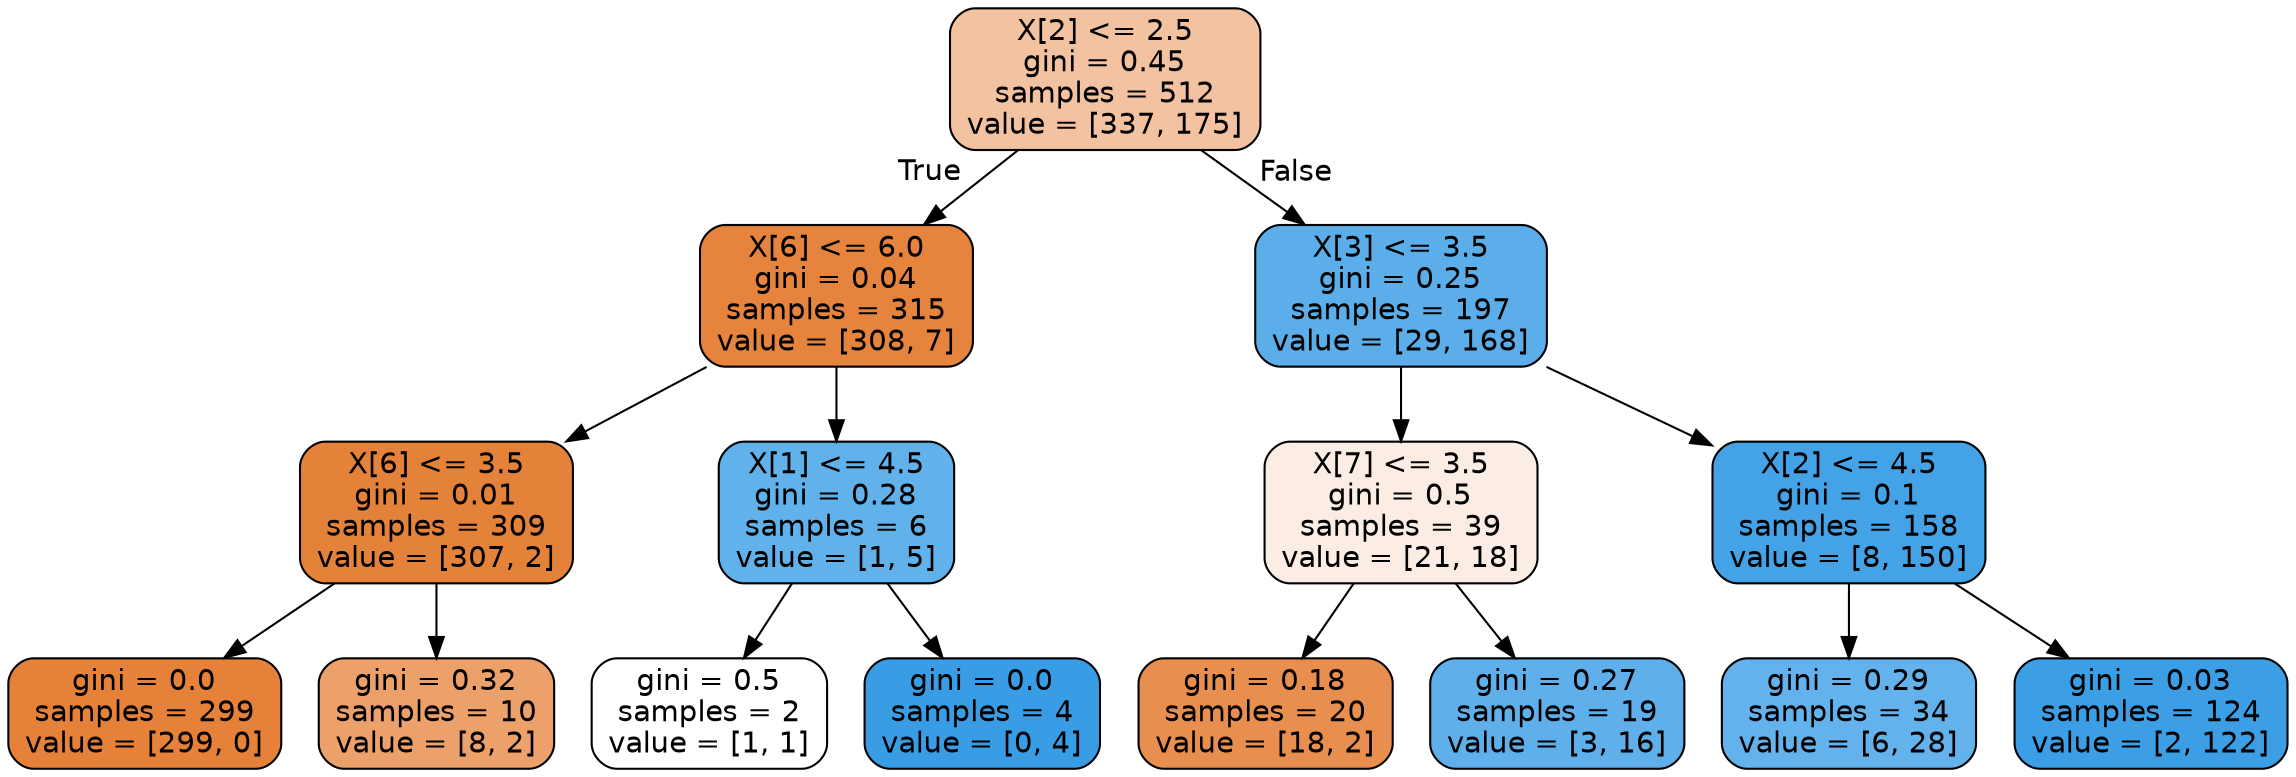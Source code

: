 digraph Tree {
node [shape=box, style="filled, rounded", color="black", fontname=helvetica] ;
edge [fontname=helvetica] ;
0 [label="X[2] <= 2.5\ngini = 0.45\nsamples = 512\nvalue = [337, 175]", fillcolor="#f3c2a0"] ;
1 [label="X[6] <= 6.0\ngini = 0.04\nsamples = 315\nvalue = [308, 7]", fillcolor="#e6843d"] ;
0 -> 1 [labeldistance=2.5, labelangle=45, headlabel="True"] ;
2 [label="X[6] <= 3.5\ngini = 0.01\nsamples = 309\nvalue = [307, 2]", fillcolor="#e5823a"] ;
1 -> 2 ;
3 [label="gini = 0.0\nsamples = 299\nvalue = [299, 0]", fillcolor="#e58139"] ;
2 -> 3 ;
4 [label="gini = 0.32\nsamples = 10\nvalue = [8, 2]", fillcolor="#eca06a"] ;
2 -> 4 ;
5 [label="X[1] <= 4.5\ngini = 0.28\nsamples = 6\nvalue = [1, 5]", fillcolor="#61b1ea"] ;
1 -> 5 ;
6 [label="gini = 0.5\nsamples = 2\nvalue = [1, 1]", fillcolor="#ffffff"] ;
5 -> 6 ;
7 [label="gini = 0.0\nsamples = 4\nvalue = [0, 4]", fillcolor="#399de5"] ;
5 -> 7 ;
8 [label="X[3] <= 3.5\ngini = 0.25\nsamples = 197\nvalue = [29, 168]", fillcolor="#5baee9"] ;
0 -> 8 [labeldistance=2.5, labelangle=-45, headlabel="False"] ;
9 [label="X[7] <= 3.5\ngini = 0.5\nsamples = 39\nvalue = [21, 18]", fillcolor="#fbede3"] ;
8 -> 9 ;
10 [label="gini = 0.18\nsamples = 20\nvalue = [18, 2]", fillcolor="#e88f4f"] ;
9 -> 10 ;
11 [label="gini = 0.27\nsamples = 19\nvalue = [3, 16]", fillcolor="#5eafea"] ;
9 -> 11 ;
12 [label="X[2] <= 4.5\ngini = 0.1\nsamples = 158\nvalue = [8, 150]", fillcolor="#44a2e6"] ;
8 -> 12 ;
13 [label="gini = 0.29\nsamples = 34\nvalue = [6, 28]", fillcolor="#63b2eb"] ;
12 -> 13 ;
14 [label="gini = 0.03\nsamples = 124\nvalue = [2, 122]", fillcolor="#3c9fe5"] ;
12 -> 14 ;
}